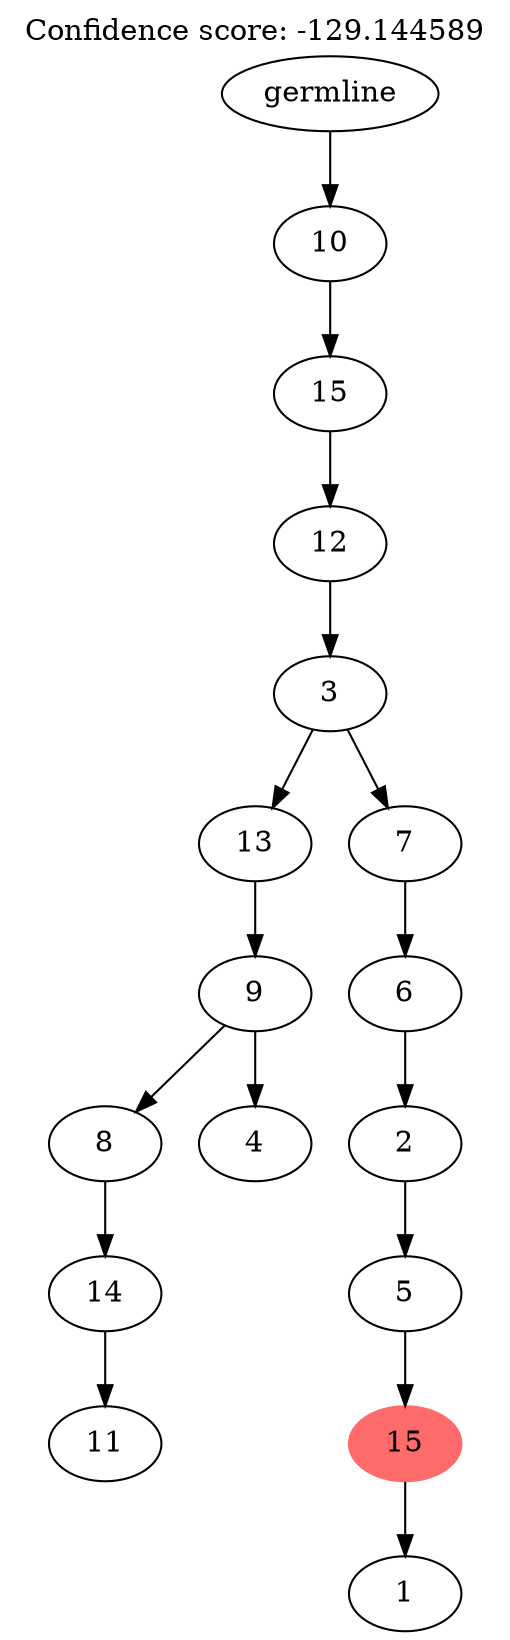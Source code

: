 digraph g {
	"14" -> "15";
	"15" [label="11"];
	"13" -> "14";
	"14" [label="14"];
	"12" -> "13";
	"13" [label="8"];
	"12" -> "16";
	"16" [label="4"];
	"11" -> "12";
	"12" [label="9"];
	"9" -> "10";
	"10" [label="1"];
	"8" -> "9";
	"9" [color=indianred1, style=filled, label="15"];
	"7" -> "8";
	"8" [label="5"];
	"6" -> "7";
	"7" [label="2"];
	"5" -> "6";
	"6" [label="6"];
	"4" -> "5";
	"5" [label="7"];
	"4" -> "11";
	"11" [label="13"];
	"3" -> "4";
	"4" [label="3"];
	"2" -> "3";
	"3" [label="12"];
	"1" -> "2";
	"2" [label="15"];
	"0" -> "1";
	"1" [label="10"];
	"0" [label="germline"];
	labelloc="t";
	label="Confidence score: -129.144589";
}
